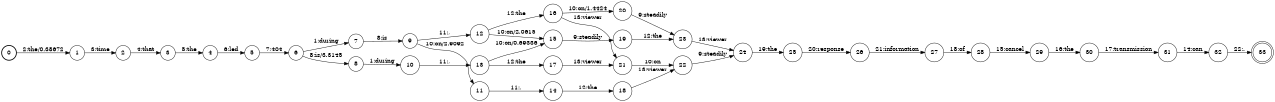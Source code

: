 digraph FST {
rankdir = LR;
size = "8.5,11";
label = "";
center = 1;
orientation = Portrait;
ranksep = "0.4";
nodesep = "0.25";
0 [label = "0", shape = circle, style = bold, fontsize = 14]
	0 -> 1 [label = "2:the/0.38672", fontsize = 14];
1 [label = "1", shape = circle, style = solid, fontsize = 14]
	1 -> 2 [label = "3:time", fontsize = 14];
2 [label = "2", shape = circle, style = solid, fontsize = 14]
	2 -> 3 [label = "4:that", fontsize = 14];
3 [label = "3", shape = circle, style = solid, fontsize = 14]
	3 -> 4 [label = "5:the", fontsize = 14];
4 [label = "4", shape = circle, style = solid, fontsize = 14]
	4 -> 5 [label = "6:led", fontsize = 14];
5 [label = "5", shape = circle, style = solid, fontsize = 14]
	5 -> 6 [label = "7:404", fontsize = 14];
6 [label = "6", shape = circle, style = solid, fontsize = 14]
	6 -> 7 [label = "1:during", fontsize = 14];
	6 -> 8 [label = "8:is/3.3145", fontsize = 14];
7 [label = "7", shape = circle, style = solid, fontsize = 14]
	7 -> 9 [label = "8:is", fontsize = 14];
8 [label = "8", shape = circle, style = solid, fontsize = 14]
	8 -> 10 [label = "1:during", fontsize = 14];
9 [label = "9", shape = circle, style = solid, fontsize = 14]
	9 -> 11 [label = "10:on/2.9092", fontsize = 14];
	9 -> 12 [label = "11:,", fontsize = 14];
10 [label = "10", shape = circle, style = solid, fontsize = 14]
	10 -> 13 [label = "11:,", fontsize = 14];
11 [label = "11", shape = circle, style = solid, fontsize = 14]
	11 -> 14 [label = "11:,", fontsize = 14];
12 [label = "12", shape = circle, style = solid, fontsize = 14]
	12 -> 16 [label = "12:the", fontsize = 14];
	12 -> 15 [label = "10:on/2.0615", fontsize = 14];
13 [label = "13", shape = circle, style = solid, fontsize = 14]
	13 -> 17 [label = "12:the", fontsize = 14];
	13 -> 15 [label = "10:on/0.69336", fontsize = 14];
14 [label = "14", shape = circle, style = solid, fontsize = 14]
	14 -> 18 [label = "12:the", fontsize = 14];
15 [label = "15", shape = circle, style = solid, fontsize = 14]
	15 -> 19 [label = "9:steadily", fontsize = 14];
16 [label = "16", shape = circle, style = solid, fontsize = 14]
	16 -> 20 [label = "10:on/1.4424", fontsize = 14];
	16 -> 21 [label = "13:viewer", fontsize = 14];
17 [label = "17", shape = circle, style = solid, fontsize = 14]
	17 -> 21 [label = "13:viewer", fontsize = 14];
18 [label = "18", shape = circle, style = solid, fontsize = 14]
	18 -> 22 [label = "13:viewer", fontsize = 14];
19 [label = "19", shape = circle, style = solid, fontsize = 14]
	19 -> 23 [label = "12:the", fontsize = 14];
20 [label = "20", shape = circle, style = solid, fontsize = 14]
	20 -> 23 [label = "9:steadily", fontsize = 14];
21 [label = "21", shape = circle, style = solid, fontsize = 14]
	21 -> 22 [label = "10:on", fontsize = 14];
22 [label = "22", shape = circle, style = solid, fontsize = 14]
	22 -> 24 [label = "9:steadily", fontsize = 14];
23 [label = "23", shape = circle, style = solid, fontsize = 14]
	23 -> 24 [label = "13:viewer", fontsize = 14];
24 [label = "24", shape = circle, style = solid, fontsize = 14]
	24 -> 25 [label = "19:the", fontsize = 14];
25 [label = "25", shape = circle, style = solid, fontsize = 14]
	25 -> 26 [label = "20:response", fontsize = 14];
26 [label = "26", shape = circle, style = solid, fontsize = 14]
	26 -> 27 [label = "21:information", fontsize = 14];
27 [label = "27", shape = circle, style = solid, fontsize = 14]
	27 -> 28 [label = "18:of", fontsize = 14];
28 [label = "28", shape = circle, style = solid, fontsize = 14]
	28 -> 29 [label = "15:cancel", fontsize = 14];
29 [label = "29", shape = circle, style = solid, fontsize = 14]
	29 -> 30 [label = "16:the", fontsize = 14];
30 [label = "30", shape = circle, style = solid, fontsize = 14]
	30 -> 31 [label = "17:transmission", fontsize = 14];
31 [label = "31", shape = circle, style = solid, fontsize = 14]
	31 -> 32 [label = "14:can", fontsize = 14];
32 [label = "32", shape = circle, style = solid, fontsize = 14]
	32 -> 33 [label = "22:.", fontsize = 14];
33 [label = "33", shape = doublecircle, style = solid, fontsize = 14]
}
